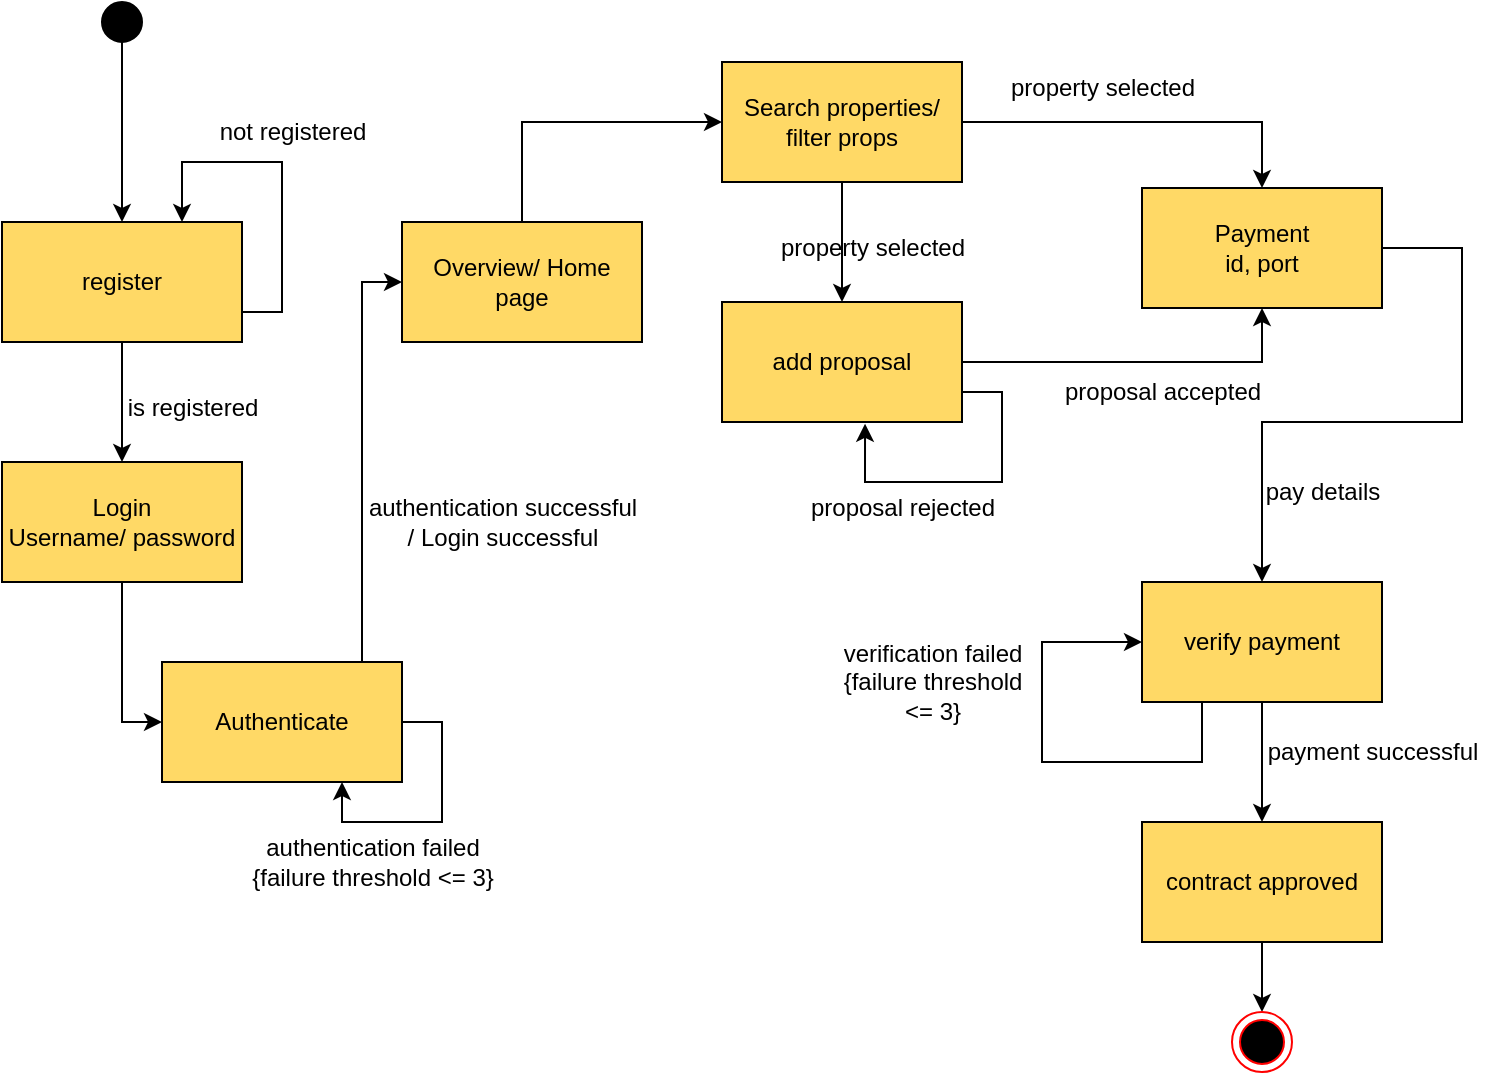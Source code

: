 <mxfile version="24.2.2" type="github">
  <diagram name="Page-1" id="hFF87aVBNNckT51f4aF9">
    <mxGraphModel dx="1290" dy="605" grid="1" gridSize="10" guides="1" tooltips="1" connect="1" arrows="1" fold="1" page="1" pageScale="1" pageWidth="827" pageHeight="1169" math="0" shadow="0">
      <root>
        <mxCell id="0" />
        <mxCell id="1" parent="0" />
        <mxCell id="SiMttqf032CdRBXON2kf-3" style="edgeStyle=orthogonalEdgeStyle;rounded=0;orthogonalLoop=1;jettySize=auto;html=1;entryX=0.5;entryY=0;entryDx=0;entryDy=0;" parent="1" source="SiMttqf032CdRBXON2kf-1" target="SiMttqf032CdRBXON2kf-2" edge="1">
          <mxGeometry relative="1" as="geometry" />
        </mxCell>
        <mxCell id="SiMttqf032CdRBXON2kf-1" value="" style="ellipse;whiteSpace=wrap;html=1;fillColor=#000000;" parent="1" vertex="1">
          <mxGeometry x="90" y="50" width="20" height="20" as="geometry" />
        </mxCell>
        <mxCell id="SiMttqf032CdRBXON2kf-5" style="edgeStyle=orthogonalEdgeStyle;rounded=0;orthogonalLoop=1;jettySize=auto;html=1;entryX=0.5;entryY=0;entryDx=0;entryDy=0;" parent="1" source="SiMttqf032CdRBXON2kf-2" target="SiMttqf032CdRBXON2kf-4" edge="1">
          <mxGeometry relative="1" as="geometry" />
        </mxCell>
        <mxCell id="SiMttqf032CdRBXON2kf-2" value="register" style="rounded=0;whiteSpace=wrap;html=1;fillColor=#FFD966;" parent="1" vertex="1">
          <mxGeometry x="40" y="160" width="120" height="60" as="geometry" />
        </mxCell>
        <mxCell id="SiMttqf032CdRBXON2kf-18" style="edgeStyle=orthogonalEdgeStyle;rounded=0;orthogonalLoop=1;jettySize=auto;html=1;entryX=0;entryY=0.5;entryDx=0;entryDy=0;" parent="1" source="SiMttqf032CdRBXON2kf-4" target="SiMttqf032CdRBXON2kf-17" edge="1">
          <mxGeometry relative="1" as="geometry" />
        </mxCell>
        <mxCell id="SiMttqf032CdRBXON2kf-4" value="&lt;div&gt;Login &lt;br&gt;&lt;/div&gt;&lt;div&gt;Username/ password&lt;br&gt;&lt;/div&gt;" style="rounded=0;whiteSpace=wrap;html=1;fillColor=#FFD966;" parent="1" vertex="1">
          <mxGeometry x="40" y="280" width="120" height="60" as="geometry" />
        </mxCell>
        <mxCell id="SiMttqf032CdRBXON2kf-6" value="is registered" style="text;html=1;align=center;verticalAlign=middle;resizable=0;points=[];autosize=1;strokeColor=none;fillColor=none;" parent="1" vertex="1">
          <mxGeometry x="90" y="238" width="90" height="30" as="geometry" />
        </mxCell>
        <mxCell id="SiMttqf032CdRBXON2kf-11" style="edgeStyle=orthogonalEdgeStyle;rounded=0;orthogonalLoop=1;jettySize=auto;html=1;exitX=1;exitY=0.75;exitDx=0;exitDy=0;entryX=0.75;entryY=0;entryDx=0;entryDy=0;" parent="1" source="SiMttqf032CdRBXON2kf-2" target="SiMttqf032CdRBXON2kf-2" edge="1">
          <mxGeometry relative="1" as="geometry">
            <Array as="points">
              <mxPoint x="180" y="205" />
              <mxPoint x="180" y="130" />
              <mxPoint x="130" y="130" />
            </Array>
          </mxGeometry>
        </mxCell>
        <mxCell id="SiMttqf032CdRBXON2kf-12" value="not registered" style="text;html=1;align=center;verticalAlign=middle;resizable=0;points=[];autosize=1;strokeColor=none;fillColor=none;" parent="1" vertex="1">
          <mxGeometry x="140" y="100" width="90" height="30" as="geometry" />
        </mxCell>
        <mxCell id="SiMttqf032CdRBXON2kf-16" style="edgeStyle=orthogonalEdgeStyle;rounded=0;orthogonalLoop=1;jettySize=auto;html=1;entryX=0;entryY=0.5;entryDx=0;entryDy=0;" parent="1" source="SiMttqf032CdRBXON2kf-13" target="SiMttqf032CdRBXON2kf-15" edge="1">
          <mxGeometry relative="1" as="geometry">
            <Array as="points">
              <mxPoint x="300" y="110" />
            </Array>
          </mxGeometry>
        </mxCell>
        <mxCell id="SiMttqf032CdRBXON2kf-13" value="Overview/ Home page" style="rounded=0;whiteSpace=wrap;html=1;fillColor=#FFD966;" parent="1" vertex="1">
          <mxGeometry x="240" y="160" width="120" height="60" as="geometry" />
        </mxCell>
        <mxCell id="SiMttqf032CdRBXON2kf-24" style="edgeStyle=orthogonalEdgeStyle;rounded=0;orthogonalLoop=1;jettySize=auto;html=1;entryX=0.5;entryY=0;entryDx=0;entryDy=0;" parent="1" source="SiMttqf032CdRBXON2kf-15" target="SiMttqf032CdRBXON2kf-23" edge="1">
          <mxGeometry relative="1" as="geometry" />
        </mxCell>
        <mxCell id="SiMttqf032CdRBXON2kf-29" style="edgeStyle=orthogonalEdgeStyle;rounded=0;orthogonalLoop=1;jettySize=auto;html=1;entryX=0.5;entryY=0;entryDx=0;entryDy=0;" parent="1" source="SiMttqf032CdRBXON2kf-15" target="SiMttqf032CdRBXON2kf-28" edge="1">
          <mxGeometry relative="1" as="geometry" />
        </mxCell>
        <mxCell id="SiMttqf032CdRBXON2kf-15" value="&lt;div&gt;Search properties/ &lt;br&gt;&lt;/div&gt;&lt;div&gt;filter props&lt;br&gt;&lt;/div&gt;" style="rounded=0;whiteSpace=wrap;html=1;fillColor=#FFD966;" parent="1" vertex="1">
          <mxGeometry x="400" y="80" width="120" height="60" as="geometry" />
        </mxCell>
        <mxCell id="SiMttqf032CdRBXON2kf-19" style="edgeStyle=orthogonalEdgeStyle;rounded=0;orthogonalLoop=1;jettySize=auto;html=1;entryX=0;entryY=0.5;entryDx=0;entryDy=0;" parent="1" source="SiMttqf032CdRBXON2kf-17" target="SiMttqf032CdRBXON2kf-13" edge="1">
          <mxGeometry relative="1" as="geometry">
            <Array as="points">
              <mxPoint x="220" y="190" />
            </Array>
          </mxGeometry>
        </mxCell>
        <mxCell id="SiMttqf032CdRBXON2kf-17" value="Authenticate" style="rounded=0;whiteSpace=wrap;html=1;fillColor=#FFD966;" parent="1" vertex="1">
          <mxGeometry x="120" y="380" width="120" height="60" as="geometry" />
        </mxCell>
        <mxCell id="SiMttqf032CdRBXON2kf-20" style="edgeStyle=orthogonalEdgeStyle;rounded=0;orthogonalLoop=1;jettySize=auto;html=1;entryX=0.75;entryY=1;entryDx=0;entryDy=0;" parent="1" source="SiMttqf032CdRBXON2kf-17" target="SiMttqf032CdRBXON2kf-17" edge="1">
          <mxGeometry relative="1" as="geometry">
            <Array as="points">
              <mxPoint x="260" y="410" />
              <mxPoint x="260" y="460" />
              <mxPoint x="210" y="460" />
            </Array>
          </mxGeometry>
        </mxCell>
        <mxCell id="SiMttqf032CdRBXON2kf-21" value="&lt;div&gt;authentication failed&lt;/div&gt;&lt;div&gt;{failure threshold &amp;lt;= 3}&lt;br&gt;&lt;/div&gt;" style="text;html=1;align=center;verticalAlign=middle;resizable=0;points=[];autosize=1;strokeColor=none;fillColor=none;" parent="1" vertex="1">
          <mxGeometry x="155" y="460" width="140" height="40" as="geometry" />
        </mxCell>
        <mxCell id="SiMttqf032CdRBXON2kf-22" value="&lt;div&gt;authentication successful&lt;/div&gt;&lt;div&gt;/ Login successful&lt;br&gt;&lt;/div&gt;" style="text;html=1;align=center;verticalAlign=middle;resizable=0;points=[];autosize=1;strokeColor=none;fillColor=none;" parent="1" vertex="1">
          <mxGeometry x="210" y="290" width="160" height="40" as="geometry" />
        </mxCell>
        <mxCell id="SiMttqf032CdRBXON2kf-33" style="edgeStyle=orthogonalEdgeStyle;rounded=0;orthogonalLoop=1;jettySize=auto;html=1;entryX=0.5;entryY=1;entryDx=0;entryDy=0;" parent="1" source="SiMttqf032CdRBXON2kf-23" target="SiMttqf032CdRBXON2kf-28" edge="1">
          <mxGeometry relative="1" as="geometry" />
        </mxCell>
        <mxCell id="SiMttqf032CdRBXON2kf-23" value="add proposal " style="rounded=0;whiteSpace=wrap;html=1;fillColor=#FFD966;" parent="1" vertex="1">
          <mxGeometry x="400" y="200" width="120" height="60" as="geometry" />
        </mxCell>
        <mxCell id="SiMttqf032CdRBXON2kf-25" value="property selected" style="text;html=1;align=center;verticalAlign=middle;resizable=0;points=[];autosize=1;strokeColor=none;fillColor=none;" parent="1" vertex="1">
          <mxGeometry x="420" y="158" width="110" height="30" as="geometry" />
        </mxCell>
        <mxCell id="SiMttqf032CdRBXON2kf-26" style="edgeStyle=orthogonalEdgeStyle;rounded=0;orthogonalLoop=1;jettySize=auto;html=1;exitX=1;exitY=0.75;exitDx=0;exitDy=0;entryX=0.596;entryY=1.015;entryDx=0;entryDy=0;entryPerimeter=0;" parent="1" source="SiMttqf032CdRBXON2kf-23" target="SiMttqf032CdRBXON2kf-23" edge="1">
          <mxGeometry relative="1" as="geometry">
            <Array as="points">
              <mxPoint x="540" y="245" />
              <mxPoint x="540" y="290" />
              <mxPoint x="472" y="290" />
            </Array>
          </mxGeometry>
        </mxCell>
        <mxCell id="SiMttqf032CdRBXON2kf-27" value="proposal rejected" style="text;html=1;align=center;verticalAlign=middle;resizable=0;points=[];autosize=1;strokeColor=none;fillColor=none;" parent="1" vertex="1">
          <mxGeometry x="435" y="288" width="110" height="30" as="geometry" />
        </mxCell>
        <mxCell id="SiMttqf032CdRBXON2kf-35" style="edgeStyle=orthogonalEdgeStyle;rounded=0;orthogonalLoop=1;jettySize=auto;html=1;" parent="1" source="SiMttqf032CdRBXON2kf-28" target="SiMttqf032CdRBXON2kf-34" edge="1">
          <mxGeometry relative="1" as="geometry">
            <Array as="points">
              <mxPoint x="770" y="173" />
              <mxPoint x="770" y="260" />
              <mxPoint x="670" y="260" />
            </Array>
          </mxGeometry>
        </mxCell>
        <mxCell id="SiMttqf032CdRBXON2kf-28" value="&lt;div&gt;Payment&lt;/div&gt;&lt;div&gt;id, port&lt;br&gt;&lt;/div&gt;" style="rounded=0;whiteSpace=wrap;html=1;fillColor=#FFD966;" parent="1" vertex="1">
          <mxGeometry x="610" y="143" width="120" height="60" as="geometry" />
        </mxCell>
        <mxCell id="SiMttqf032CdRBXON2kf-30" value="property selected" style="text;html=1;align=center;verticalAlign=middle;resizable=0;points=[];autosize=1;strokeColor=none;fillColor=none;" parent="1" vertex="1">
          <mxGeometry x="535" y="78" width="110" height="30" as="geometry" />
        </mxCell>
        <mxCell id="SiMttqf032CdRBXON2kf-32" value="proposal accepted" style="text;html=1;align=center;verticalAlign=middle;resizable=0;points=[];autosize=1;strokeColor=none;fillColor=none;" parent="1" vertex="1">
          <mxGeometry x="560" y="230" width="120" height="30" as="geometry" />
        </mxCell>
        <mxCell id="SiMttqf032CdRBXON2kf-40" style="edgeStyle=orthogonalEdgeStyle;rounded=0;orthogonalLoop=1;jettySize=auto;html=1;entryX=0.5;entryY=0;entryDx=0;entryDy=0;" parent="1" source="SiMttqf032CdRBXON2kf-34" target="SiMttqf032CdRBXON2kf-39" edge="1">
          <mxGeometry relative="1" as="geometry" />
        </mxCell>
        <mxCell id="SiMttqf032CdRBXON2kf-34" value="verify payment" style="rounded=0;whiteSpace=wrap;html=1;fillColor=#FFD966;" parent="1" vertex="1">
          <mxGeometry x="610" y="340" width="120" height="60" as="geometry" />
        </mxCell>
        <mxCell id="SiMttqf032CdRBXON2kf-36" value="pay details" style="text;html=1;align=center;verticalAlign=middle;resizable=0;points=[];autosize=1;strokeColor=none;fillColor=none;" parent="1" vertex="1">
          <mxGeometry x="660" y="280" width="80" height="30" as="geometry" />
        </mxCell>
        <mxCell id="SiMttqf032CdRBXON2kf-37" style="edgeStyle=orthogonalEdgeStyle;rounded=0;orthogonalLoop=1;jettySize=auto;html=1;exitX=0.25;exitY=1;exitDx=0;exitDy=0;entryX=0;entryY=0.5;entryDx=0;entryDy=0;" parent="1" source="SiMttqf032CdRBXON2kf-34" target="SiMttqf032CdRBXON2kf-34" edge="1">
          <mxGeometry relative="1" as="geometry">
            <Array as="points">
              <mxPoint x="640" y="430" />
              <mxPoint x="560" y="430" />
              <mxPoint x="560" y="370" />
            </Array>
          </mxGeometry>
        </mxCell>
        <mxCell id="SiMttqf032CdRBXON2kf-38" value="&lt;div&gt;verification failed&lt;/div&gt;&lt;div&gt;{failure threshold&lt;/div&gt;&lt;div&gt;&amp;lt;= 3} &lt;br&gt;&lt;/div&gt;" style="text;html=1;align=center;verticalAlign=middle;resizable=0;points=[];autosize=1;strokeColor=none;fillColor=none;" parent="1" vertex="1">
          <mxGeometry x="450" y="360" width="110" height="60" as="geometry" />
        </mxCell>
        <mxCell id="SiMttqf032CdRBXON2kf-43" style="edgeStyle=orthogonalEdgeStyle;rounded=0;orthogonalLoop=1;jettySize=auto;html=1;entryX=0.5;entryY=0;entryDx=0;entryDy=0;" parent="1" source="SiMttqf032CdRBXON2kf-39" target="SiMttqf032CdRBXON2kf-42" edge="1">
          <mxGeometry relative="1" as="geometry" />
        </mxCell>
        <mxCell id="SiMttqf032CdRBXON2kf-39" value="contract approved" style="rounded=0;whiteSpace=wrap;html=1;fillColor=#FFD966;" parent="1" vertex="1">
          <mxGeometry x="610" y="460" width="120" height="60" as="geometry" />
        </mxCell>
        <mxCell id="SiMttqf032CdRBXON2kf-41" value="payment successful" style="text;html=1;align=center;verticalAlign=middle;resizable=0;points=[];autosize=1;strokeColor=none;fillColor=none;" parent="1" vertex="1">
          <mxGeometry x="660" y="410" width="130" height="30" as="geometry" />
        </mxCell>
        <mxCell id="SiMttqf032CdRBXON2kf-42" value="" style="ellipse;html=1;shape=endState;fillColor=#000000;strokeColor=#ff0000;" parent="1" vertex="1">
          <mxGeometry x="655" y="555" width="30" height="30" as="geometry" />
        </mxCell>
      </root>
    </mxGraphModel>
  </diagram>
</mxfile>

